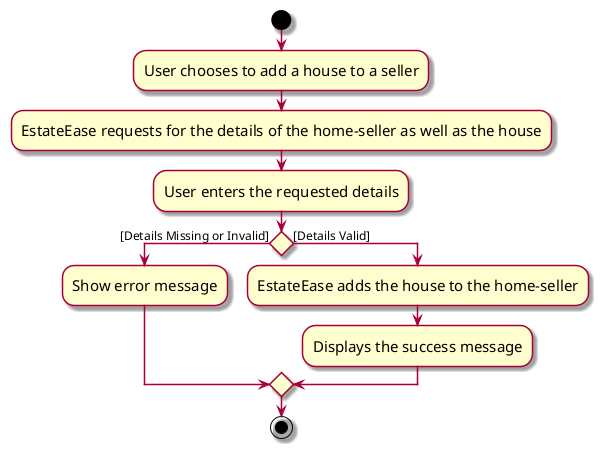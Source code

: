 @startuml
skin rose
skinparam ActivityFontSize 15
skinparam ArrowFontSize 12
start
:User chooses to add a house to a seller;
:EstateEase requests for the details of the home-seller as well as the house;
:User enters the requested details;

if () then ([Details Missing or Invalid])
    :Show error message;
else ([Details Valid])
    :EstateEase adds the house to the home-seller;
    :Displays the success message;
endif

stop
@enduml
